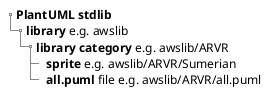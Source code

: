 @startsalt
{
{T
 + **PlantUML stdlib**
 ++ **library** e.g. awslib
 +++ **library category** e.g. awslib/ARVR
 ++++ **sprite** e.g. awslib/ARVR/Sumerian
 ++++ **all.puml** file e.g. awslib/ARVR/all.puml
 
}
}
@endsalt
